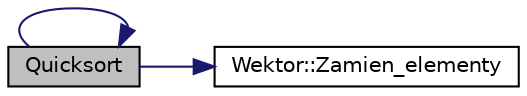 digraph G
{
  edge [fontname="Helvetica",fontsize="10",labelfontname="Helvetica",labelfontsize="10"];
  node [fontname="Helvetica",fontsize="10",shape=record];
  rankdir="LR";
  Node1 [label="Quicksort",height=0.2,width=0.4,color="black", fillcolor="grey75", style="filled" fontcolor="black"];
  Node1 -> Node2 [color="midnightblue",fontsize="10",style="solid"];
  Node2 [label="Wektor::Zamien_elementy",height=0.2,width=0.4,color="black", fillcolor="white", style="filled",URL="$class_wektor.html#a46dc763191a79b5d9a4d390515f97696",tooltip="Zamiena elementow wektora."];
  Node1 -> Node1 [color="midnightblue",fontsize="10",style="solid"];
}
